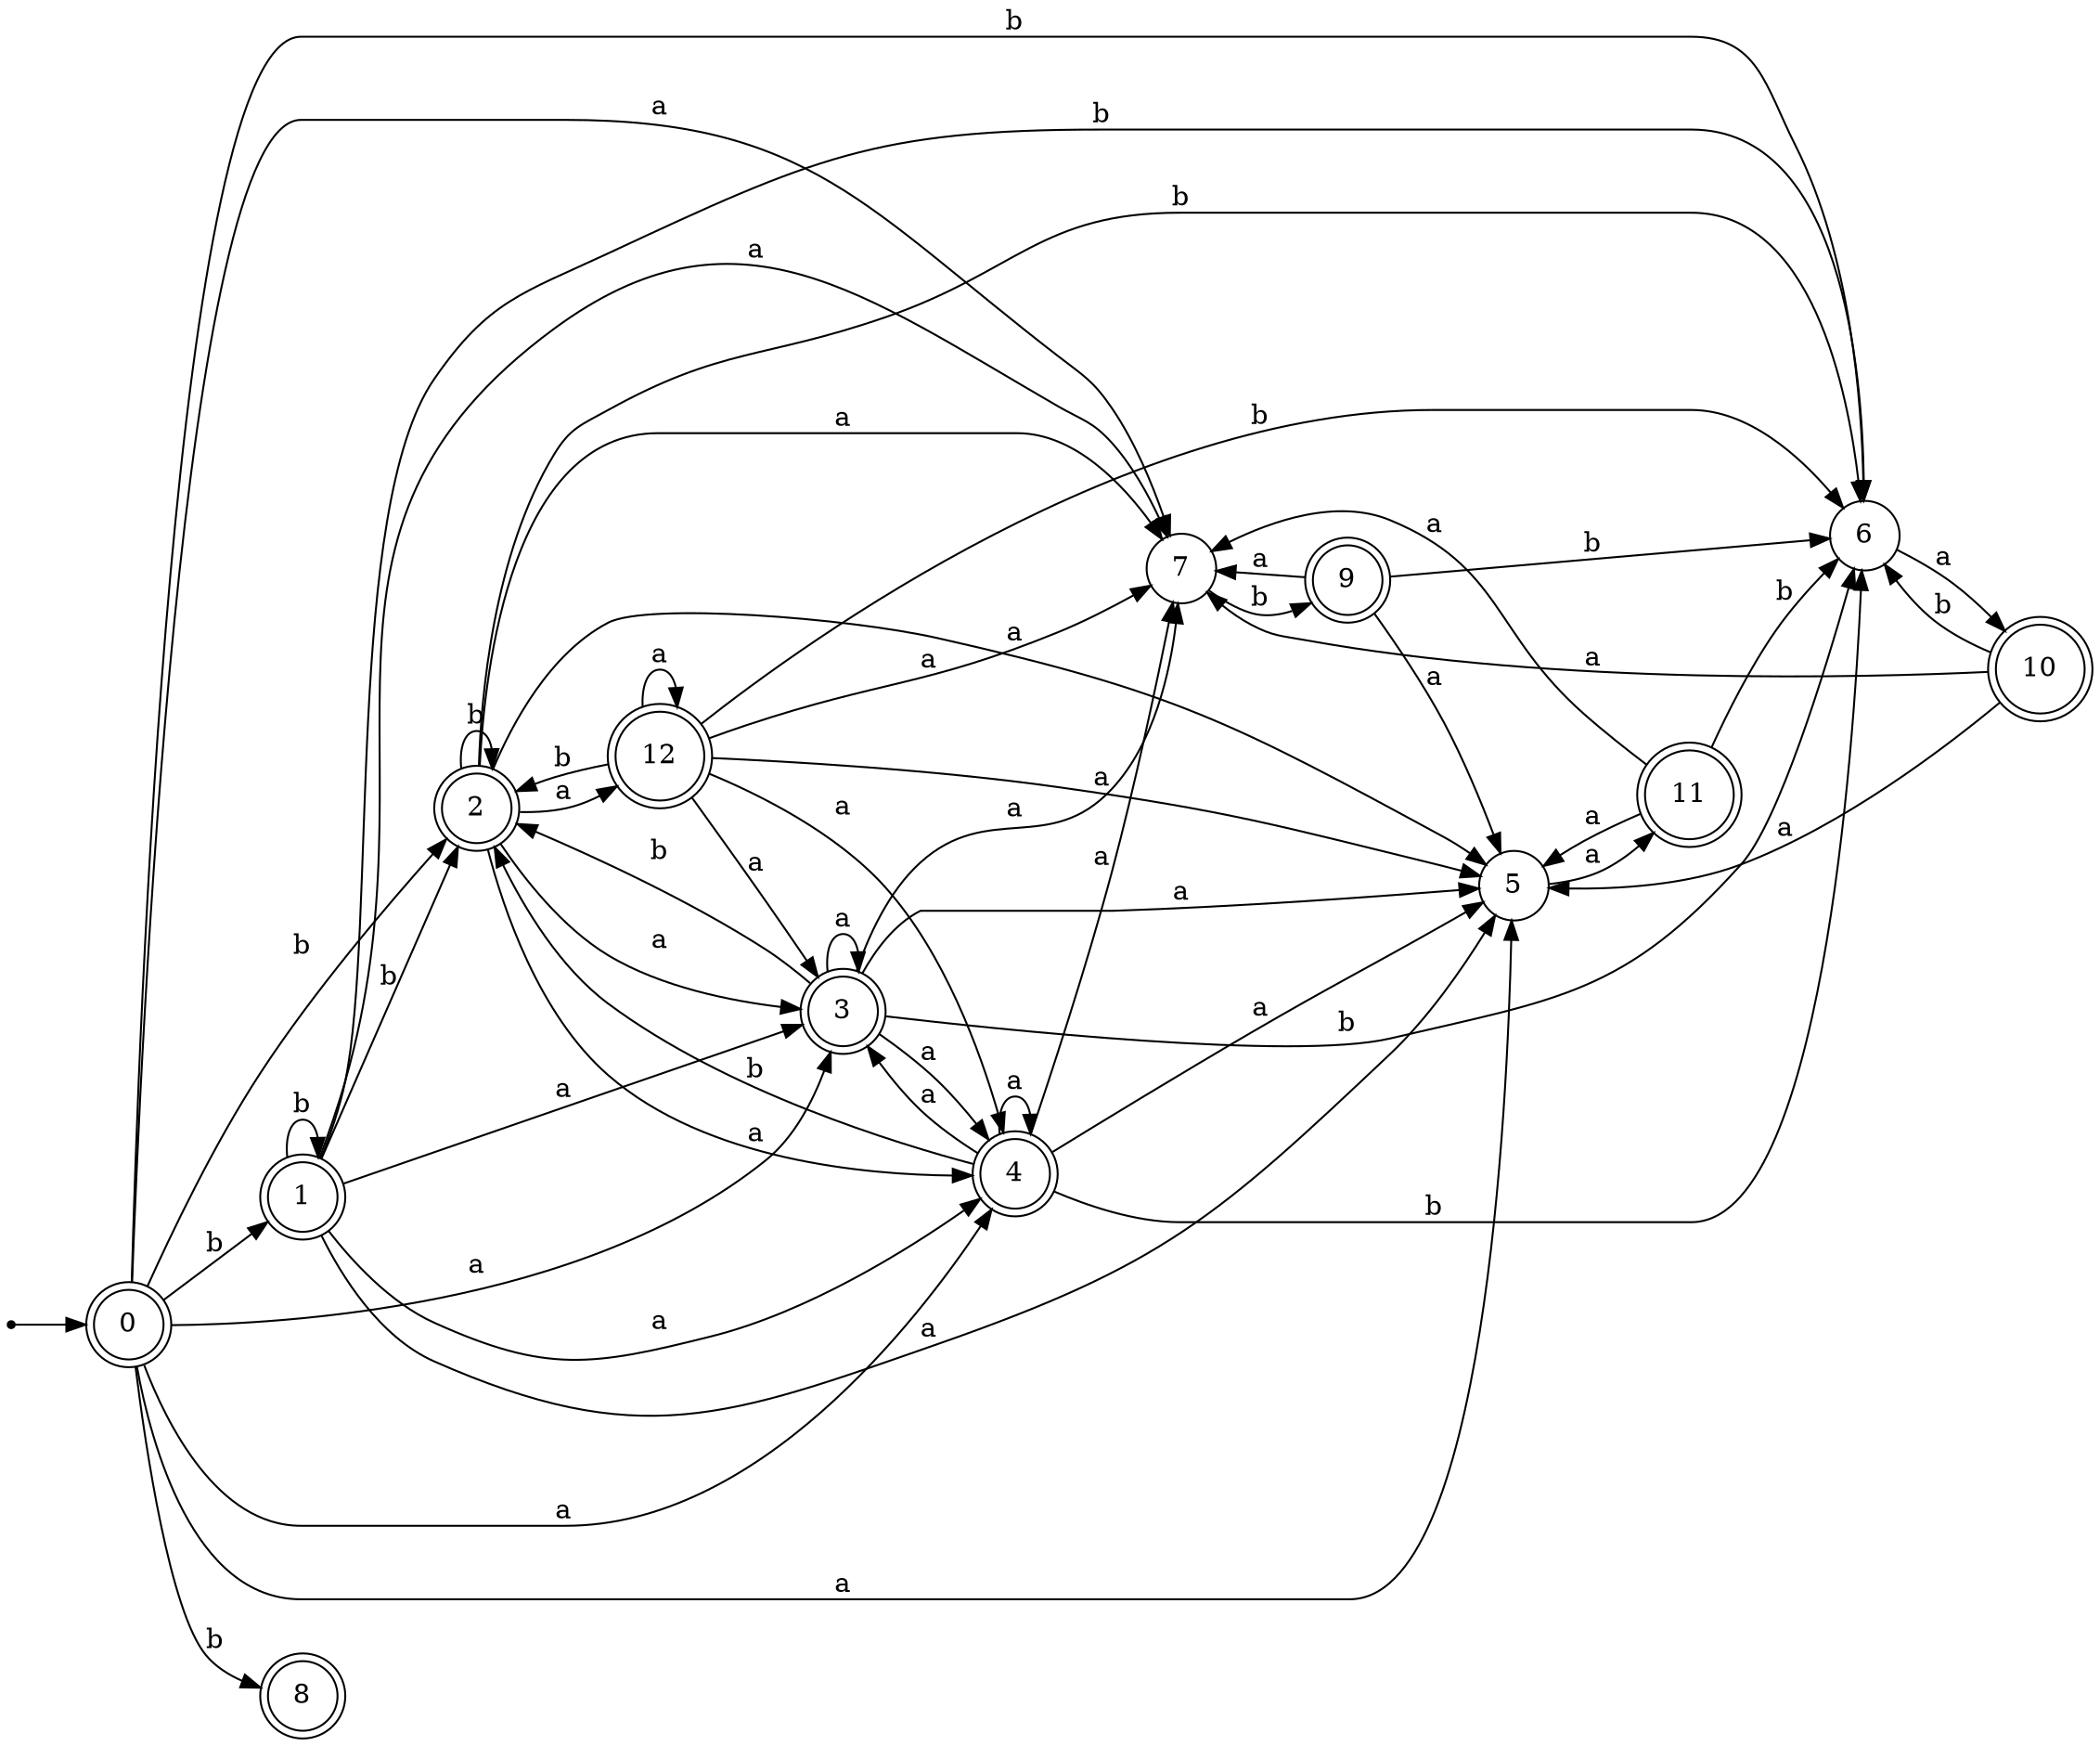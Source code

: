 digraph finite_state_machine {
rankdir=LR;
size="20,20";
node [shape = point]; "dummy0"
node [shape = doublecircle]; "0";"dummy0" -> "0";
node [shape = doublecircle]; "1";node [shape = doublecircle]; "2";node [shape = doublecircle]; "3";node [shape = doublecircle]; "4";node [shape = circle]; "5";
node [shape = circle]; "6";
node [shape = circle]; "7";
node [shape = doublecircle]; "8";node [shape = doublecircle]; "9";node [shape = doublecircle]; "10";node [shape = doublecircle]; "11";node [shape = doublecircle]; "12";"0" -> "8" [label = "b"];
 "0" -> "1" [label = "b"];
 "0" -> "2" [label = "b"];
 "0" -> "6" [label = "b"];
 "0" -> "3" [label = "a"];
 "0" -> "4" [label = "a"];
 "0" -> "5" [label = "a"];
 "0" -> "7" [label = "a"];
 "7" -> "9" [label = "b"];
 "9" -> "5" [label = "a"];
 "9" -> "7" [label = "a"];
 "9" -> "6" [label = "b"];
 "6" -> "10" [label = "a"];
 "10" -> "6" [label = "b"];
 "10" -> "5" [label = "a"];
 "10" -> "7" [label = "a"];
 "5" -> "11" [label = "a"];
 "11" -> "5" [label = "a"];
 "11" -> "7" [label = "a"];
 "11" -> "6" [label = "b"];
 "4" -> "3" [label = "a"];
 "4" -> "4" [label = "a"];
 "4" -> "5" [label = "a"];
 "4" -> "7" [label = "a"];
 "4" -> "2" [label = "b"];
 "4" -> "6" [label = "b"];
 "3" -> "3" [label = "a"];
 "3" -> "4" [label = "a"];
 "3" -> "5" [label = "a"];
 "3" -> "7" [label = "a"];
 "3" -> "2" [label = "b"];
 "3" -> "6" [label = "b"];
 "2" -> "2" [label = "b"];
 "2" -> "6" [label = "b"];
 "2" -> "3" [label = "a"];
 "2" -> "4" [label = "a"];
 "2" -> "5" [label = "a"];
 "2" -> "7" [label = "a"];
 "2" -> "12" [label = "a"];
 "12" -> "3" [label = "a"];
 "12" -> "4" [label = "a"];
 "12" -> "5" [label = "a"];
 "12" -> "7" [label = "a"];
 "12" -> "12" [label = "a"];
 "12" -> "2" [label = "b"];
 "12" -> "6" [label = "b"];
 "1" -> "1" [label = "b"];
 "1" -> "2" [label = "b"];
 "1" -> "6" [label = "b"];
 "1" -> "3" [label = "a"];
 "1" -> "4" [label = "a"];
 "1" -> "5" [label = "a"];
 "1" -> "7" [label = "a"];
 }
